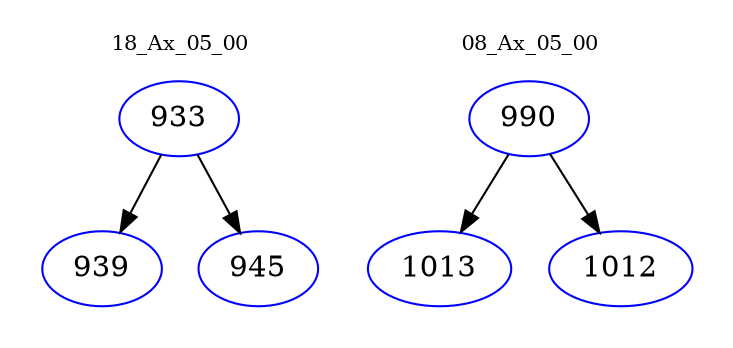 digraph{
subgraph cluster_0 {
color = white
label = "18_Ax_05_00";
fontsize=10;
T0_933 [label="933", color="blue"]
T0_933 -> T0_939 [color="black"]
T0_939 [label="939", color="blue"]
T0_933 -> T0_945 [color="black"]
T0_945 [label="945", color="blue"]
}
subgraph cluster_1 {
color = white
label = "08_Ax_05_00";
fontsize=10;
T1_990 [label="990", color="blue"]
T1_990 -> T1_1013 [color="black"]
T1_1013 [label="1013", color="blue"]
T1_990 -> T1_1012 [color="black"]
T1_1012 [label="1012", color="blue"]
}
}

